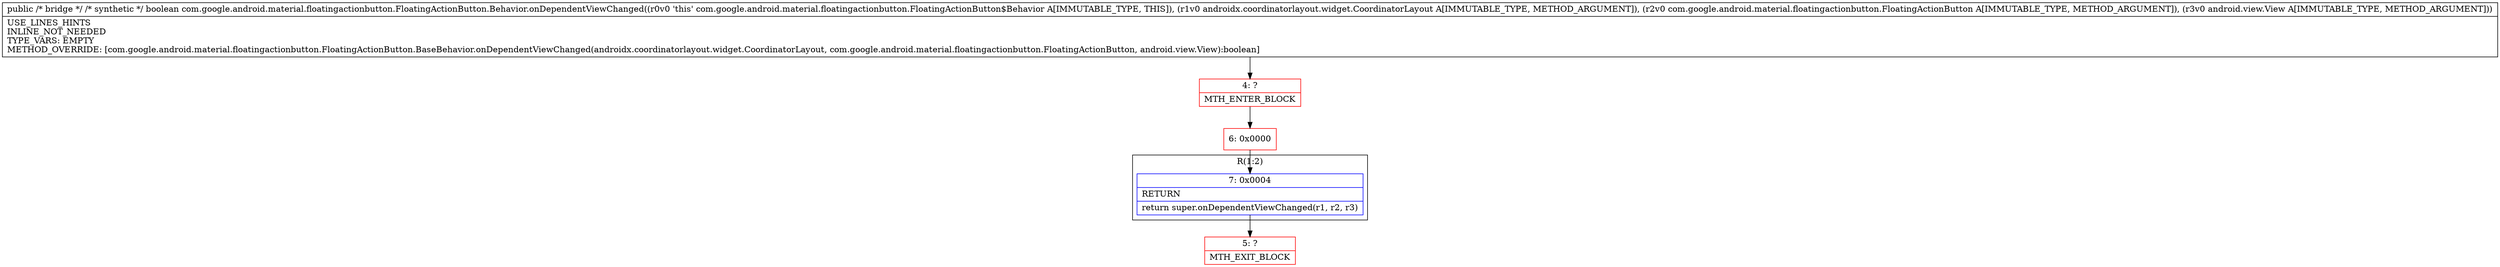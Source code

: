 digraph "CFG forcom.google.android.material.floatingactionbutton.FloatingActionButton.Behavior.onDependentViewChanged(Landroidx\/coordinatorlayout\/widget\/CoordinatorLayout;Lcom\/google\/android\/material\/floatingactionbutton\/FloatingActionButton;Landroid\/view\/View;)Z" {
subgraph cluster_Region_1979879432 {
label = "R(1:2)";
node [shape=record,color=blue];
Node_7 [shape=record,label="{7\:\ 0x0004|RETURN\l|return super.onDependentViewChanged(r1, r2, r3)\l}"];
}
Node_4 [shape=record,color=red,label="{4\:\ ?|MTH_ENTER_BLOCK\l}"];
Node_6 [shape=record,color=red,label="{6\:\ 0x0000}"];
Node_5 [shape=record,color=red,label="{5\:\ ?|MTH_EXIT_BLOCK\l}"];
MethodNode[shape=record,label="{public \/* bridge *\/ \/* synthetic *\/ boolean com.google.android.material.floatingactionbutton.FloatingActionButton.Behavior.onDependentViewChanged((r0v0 'this' com.google.android.material.floatingactionbutton.FloatingActionButton$Behavior A[IMMUTABLE_TYPE, THIS]), (r1v0 androidx.coordinatorlayout.widget.CoordinatorLayout A[IMMUTABLE_TYPE, METHOD_ARGUMENT]), (r2v0 com.google.android.material.floatingactionbutton.FloatingActionButton A[IMMUTABLE_TYPE, METHOD_ARGUMENT]), (r3v0 android.view.View A[IMMUTABLE_TYPE, METHOD_ARGUMENT]))  | USE_LINES_HINTS\lINLINE_NOT_NEEDED\lTYPE_VARS: EMPTY\lMETHOD_OVERRIDE: [com.google.android.material.floatingactionbutton.FloatingActionButton.BaseBehavior.onDependentViewChanged(androidx.coordinatorlayout.widget.CoordinatorLayout, com.google.android.material.floatingactionbutton.FloatingActionButton, android.view.View):boolean]\l}"];
MethodNode -> Node_4;Node_7 -> Node_5;
Node_4 -> Node_6;
Node_6 -> Node_7;
}

